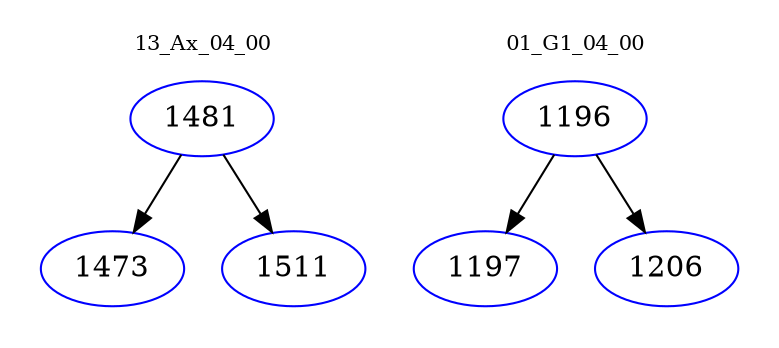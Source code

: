 digraph{
subgraph cluster_0 {
color = white
label = "13_Ax_04_00";
fontsize=10;
T0_1481 [label="1481", color="blue"]
T0_1481 -> T0_1473 [color="black"]
T0_1473 [label="1473", color="blue"]
T0_1481 -> T0_1511 [color="black"]
T0_1511 [label="1511", color="blue"]
}
subgraph cluster_1 {
color = white
label = "01_G1_04_00";
fontsize=10;
T1_1196 [label="1196", color="blue"]
T1_1196 -> T1_1197 [color="black"]
T1_1197 [label="1197", color="blue"]
T1_1196 -> T1_1206 [color="black"]
T1_1206 [label="1206", color="blue"]
}
}
